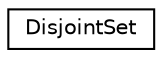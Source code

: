 digraph "Graphical Class Hierarchy"
{
  edge [fontname="Helvetica",fontsize="10",labelfontname="Helvetica",labelfontsize="10"];
  node [fontname="Helvetica",fontsize="10",shape=record];
  rankdir="LR";
  Node1 [label="DisjointSet",height=0.2,width=0.4,color="black", fillcolor="white", style="filled",URL="$struct_disjoint_set.html"];
}
